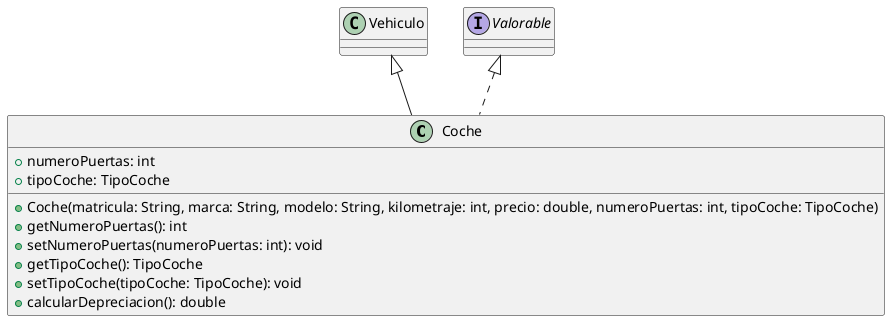 @startuml
class Coche extends Vehiculo implements Valorable {
  + numeroPuertas: int
  + tipoCoche: TipoCoche
  + Coche(matricula: String, marca: String, modelo: String, kilometraje: int, precio: double, numeroPuertas: int, tipoCoche: TipoCoche)
  + getNumeroPuertas(): int
  + setNumeroPuertas(numeroPuertas: int): void
  + getTipoCoche(): TipoCoche
  + setTipoCoche(tipoCoche: TipoCoche): void
  + calcularDepreciacion(): double
}
@enduml

